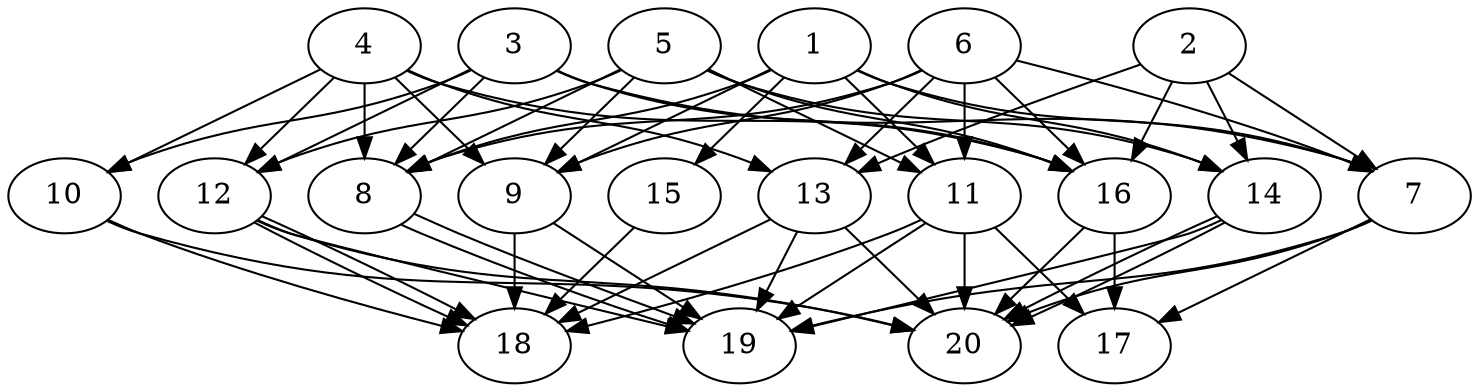 // DAG automatically generated by daggen at Tue Jul 23 14:34:08 2019
// ./daggen --dot -n 20 --ccr 0.3 --fat 0.7 --regular 0.5 --density 0.8 --mindata 5242880 --maxdata 52428800 
digraph G {
  1 [size="93586773", alpha="0.10", expect_size="28076032"] 
  1 -> 7 [size ="28076032"]
  1 -> 8 [size ="28076032"]
  1 -> 9 [size ="28076032"]
  1 -> 11 [size ="28076032"]
  1 -> 14 [size ="28076032"]
  1 -> 15 [size ="28076032"]
  2 [size="78503253", alpha="0.15", expect_size="23550976"] 
  2 -> 7 [size ="23550976"]
  2 -> 13 [size ="23550976"]
  2 -> 14 [size ="23550976"]
  2 -> 16 [size ="23550976"]
  3 [size="155211093", alpha="0.13", expect_size="46563328"] 
  3 -> 7 [size ="46563328"]
  3 -> 8 [size ="46563328"]
  3 -> 10 [size ="46563328"]
  3 -> 12 [size ="46563328"]
  3 -> 16 [size ="46563328"]
  4 [size="174619307", alpha="0.13", expect_size="52385792"] 
  4 -> 8 [size ="52385792"]
  4 -> 9 [size ="52385792"]
  4 -> 10 [size ="52385792"]
  4 -> 12 [size ="52385792"]
  4 -> 13 [size ="52385792"]
  4 -> 16 [size ="52385792"]
  5 [size="132007253", alpha="0.06", expect_size="39602176"] 
  5 -> 8 [size ="39602176"]
  5 -> 9 [size ="39602176"]
  5 -> 11 [size ="39602176"]
  5 -> 12 [size ="39602176"]
  5 -> 14 [size ="39602176"]
  5 -> 16 [size ="39602176"]
  6 [size="98785280", alpha="0.10", expect_size="29635584"] 
  6 -> 7 [size ="29635584"]
  6 -> 8 [size ="29635584"]
  6 -> 9 [size ="29635584"]
  6 -> 11 [size ="29635584"]
  6 -> 13 [size ="29635584"]
  6 -> 16 [size ="29635584"]
  7 [size="128501760", alpha="0.07", expect_size="38550528"] 
  7 -> 17 [size ="38550528"]
  7 -> 19 [size ="38550528"]
  7 -> 20 [size ="38550528"]
  8 [size="68427093", alpha="0.07", expect_size="20528128"] 
  8 -> 19 [size ="20528128"]
  8 -> 19 [size ="20528128"]
  9 [size="125545813", alpha="0.19", expect_size="37663744"] 
  9 -> 18 [size ="37663744"]
  9 -> 19 [size ="37663744"]
  10 [size="31976107", alpha="0.15", expect_size="9592832"] 
  10 -> 18 [size ="9592832"]
  10 -> 20 [size ="9592832"]
  11 [size="154060800", alpha="0.08", expect_size="46218240"] 
  11 -> 17 [size ="46218240"]
  11 -> 18 [size ="46218240"]
  11 -> 19 [size ="46218240"]
  11 -> 20 [size ="46218240"]
  12 [size="76806827", alpha="0.07", expect_size="23042048"] 
  12 -> 18 [size ="23042048"]
  12 -> 18 [size ="23042048"]
  12 -> 19 [size ="23042048"]
  12 -> 20 [size ="23042048"]
  13 [size="36386133", alpha="0.15", expect_size="10915840"] 
  13 -> 18 [size ="10915840"]
  13 -> 19 [size ="10915840"]
  13 -> 20 [size ="10915840"]
  14 [size="134966613", alpha="0.01", expect_size="40489984"] 
  14 -> 19 [size ="40489984"]
  14 -> 20 [size ="40489984"]
  14 -> 20 [size ="40489984"]
  15 [size="79349760", alpha="0.15", expect_size="23804928"] 
  15 -> 18 [size ="23804928"]
  16 [size="127894187", alpha="0.04", expect_size="38368256"] 
  16 -> 17 [size ="38368256"]
  16 -> 20 [size ="38368256"]
  17 [size="48080213", alpha="0.11", expect_size="14424064"] 
  18 [size="100481707", alpha="0.11", expect_size="30144512"] 
  19 [size="152139093", alpha="0.08", expect_size="45641728"] 
  20 [size="148179627", alpha="0.11", expect_size="44453888"] 
}
